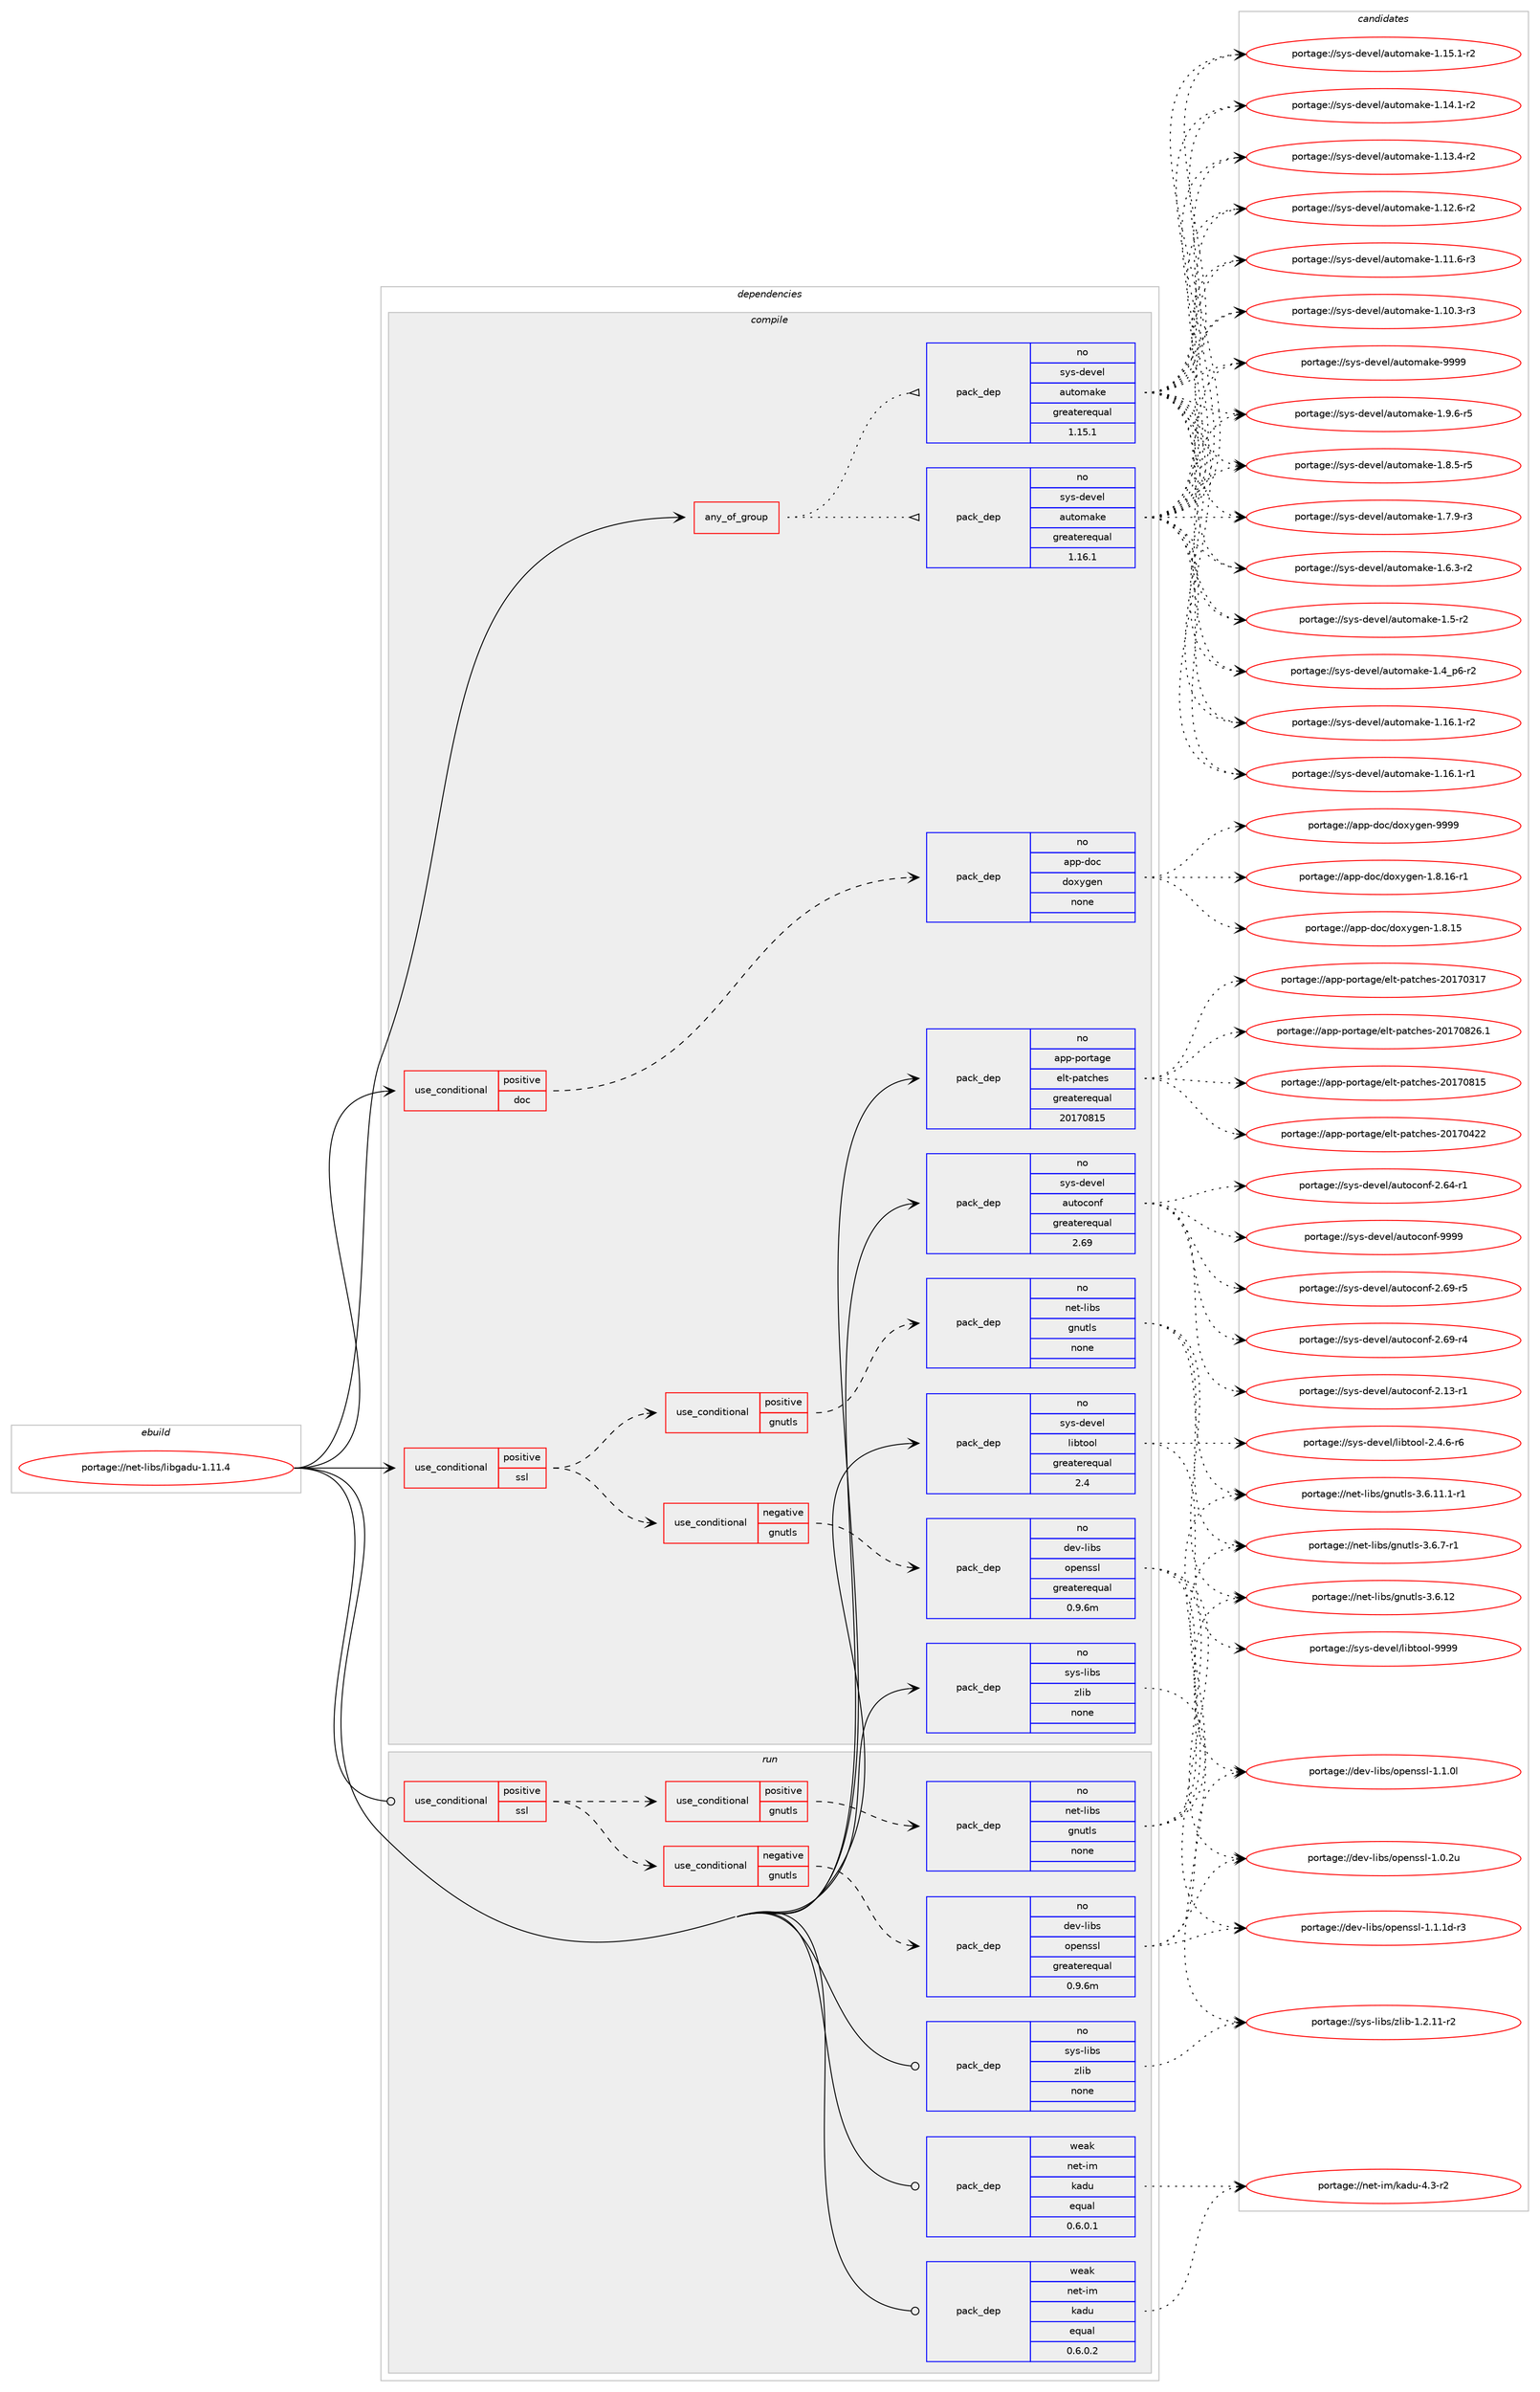digraph prolog {

# *************
# Graph options
# *************

newrank=true;
concentrate=true;
compound=true;
graph [rankdir=LR,fontname=Helvetica,fontsize=10,ranksep=1.5];#, ranksep=2.5, nodesep=0.2];
edge  [arrowhead=vee];
node  [fontname=Helvetica,fontsize=10];

# **********
# The ebuild
# **********

subgraph cluster_leftcol {
color=gray;
rank=same;
label=<<i>ebuild</i>>;
id [label="portage://net-libs/libgadu-1.11.4", color=red, width=4, href="../net-libs/libgadu-1.11.4.svg"];
}

# ****************
# The dependencies
# ****************

subgraph cluster_midcol {
color=gray;
label=<<i>dependencies</i>>;
subgraph cluster_compile {
fillcolor="#eeeeee";
style=filled;
label=<<i>compile</i>>;
subgraph any2036 {
dependency123636 [label=<<TABLE BORDER="0" CELLBORDER="1" CELLSPACING="0" CELLPADDING="4"><TR><TD CELLPADDING="10">any_of_group</TD></TR></TABLE>>, shape=none, color=red];subgraph pack95340 {
dependency123637 [label=<<TABLE BORDER="0" CELLBORDER="1" CELLSPACING="0" CELLPADDING="4" WIDTH="220"><TR><TD ROWSPAN="6" CELLPADDING="30">pack_dep</TD></TR><TR><TD WIDTH="110">no</TD></TR><TR><TD>sys-devel</TD></TR><TR><TD>automake</TD></TR><TR><TD>greaterequal</TD></TR><TR><TD>1.16.1</TD></TR></TABLE>>, shape=none, color=blue];
}
dependency123636:e -> dependency123637:w [weight=20,style="dotted",arrowhead="oinv"];
subgraph pack95341 {
dependency123638 [label=<<TABLE BORDER="0" CELLBORDER="1" CELLSPACING="0" CELLPADDING="4" WIDTH="220"><TR><TD ROWSPAN="6" CELLPADDING="30">pack_dep</TD></TR><TR><TD WIDTH="110">no</TD></TR><TR><TD>sys-devel</TD></TR><TR><TD>automake</TD></TR><TR><TD>greaterequal</TD></TR><TR><TD>1.15.1</TD></TR></TABLE>>, shape=none, color=blue];
}
dependency123636:e -> dependency123638:w [weight=20,style="dotted",arrowhead="oinv"];
}
id:e -> dependency123636:w [weight=20,style="solid",arrowhead="vee"];
subgraph cond26143 {
dependency123639 [label=<<TABLE BORDER="0" CELLBORDER="1" CELLSPACING="0" CELLPADDING="4"><TR><TD ROWSPAN="3" CELLPADDING="10">use_conditional</TD></TR><TR><TD>positive</TD></TR><TR><TD>doc</TD></TR></TABLE>>, shape=none, color=red];
subgraph pack95342 {
dependency123640 [label=<<TABLE BORDER="0" CELLBORDER="1" CELLSPACING="0" CELLPADDING="4" WIDTH="220"><TR><TD ROWSPAN="6" CELLPADDING="30">pack_dep</TD></TR><TR><TD WIDTH="110">no</TD></TR><TR><TD>app-doc</TD></TR><TR><TD>doxygen</TD></TR><TR><TD>none</TD></TR><TR><TD></TD></TR></TABLE>>, shape=none, color=blue];
}
dependency123639:e -> dependency123640:w [weight=20,style="dashed",arrowhead="vee"];
}
id:e -> dependency123639:w [weight=20,style="solid",arrowhead="vee"];
subgraph cond26144 {
dependency123641 [label=<<TABLE BORDER="0" CELLBORDER="1" CELLSPACING="0" CELLPADDING="4"><TR><TD ROWSPAN="3" CELLPADDING="10">use_conditional</TD></TR><TR><TD>positive</TD></TR><TR><TD>ssl</TD></TR></TABLE>>, shape=none, color=red];
subgraph cond26145 {
dependency123642 [label=<<TABLE BORDER="0" CELLBORDER="1" CELLSPACING="0" CELLPADDING="4"><TR><TD ROWSPAN="3" CELLPADDING="10">use_conditional</TD></TR><TR><TD>positive</TD></TR><TR><TD>gnutls</TD></TR></TABLE>>, shape=none, color=red];
subgraph pack95343 {
dependency123643 [label=<<TABLE BORDER="0" CELLBORDER="1" CELLSPACING="0" CELLPADDING="4" WIDTH="220"><TR><TD ROWSPAN="6" CELLPADDING="30">pack_dep</TD></TR><TR><TD WIDTH="110">no</TD></TR><TR><TD>net-libs</TD></TR><TR><TD>gnutls</TD></TR><TR><TD>none</TD></TR><TR><TD></TD></TR></TABLE>>, shape=none, color=blue];
}
dependency123642:e -> dependency123643:w [weight=20,style="dashed",arrowhead="vee"];
}
dependency123641:e -> dependency123642:w [weight=20,style="dashed",arrowhead="vee"];
subgraph cond26146 {
dependency123644 [label=<<TABLE BORDER="0" CELLBORDER="1" CELLSPACING="0" CELLPADDING="4"><TR><TD ROWSPAN="3" CELLPADDING="10">use_conditional</TD></TR><TR><TD>negative</TD></TR><TR><TD>gnutls</TD></TR></TABLE>>, shape=none, color=red];
subgraph pack95344 {
dependency123645 [label=<<TABLE BORDER="0" CELLBORDER="1" CELLSPACING="0" CELLPADDING="4" WIDTH="220"><TR><TD ROWSPAN="6" CELLPADDING="30">pack_dep</TD></TR><TR><TD WIDTH="110">no</TD></TR><TR><TD>dev-libs</TD></TR><TR><TD>openssl</TD></TR><TR><TD>greaterequal</TD></TR><TR><TD>0.9.6m</TD></TR></TABLE>>, shape=none, color=blue];
}
dependency123644:e -> dependency123645:w [weight=20,style="dashed",arrowhead="vee"];
}
dependency123641:e -> dependency123644:w [weight=20,style="dashed",arrowhead="vee"];
}
id:e -> dependency123641:w [weight=20,style="solid",arrowhead="vee"];
subgraph pack95345 {
dependency123646 [label=<<TABLE BORDER="0" CELLBORDER="1" CELLSPACING="0" CELLPADDING="4" WIDTH="220"><TR><TD ROWSPAN="6" CELLPADDING="30">pack_dep</TD></TR><TR><TD WIDTH="110">no</TD></TR><TR><TD>app-portage</TD></TR><TR><TD>elt-patches</TD></TR><TR><TD>greaterequal</TD></TR><TR><TD>20170815</TD></TR></TABLE>>, shape=none, color=blue];
}
id:e -> dependency123646:w [weight=20,style="solid",arrowhead="vee"];
subgraph pack95346 {
dependency123647 [label=<<TABLE BORDER="0" CELLBORDER="1" CELLSPACING="0" CELLPADDING="4" WIDTH="220"><TR><TD ROWSPAN="6" CELLPADDING="30">pack_dep</TD></TR><TR><TD WIDTH="110">no</TD></TR><TR><TD>sys-devel</TD></TR><TR><TD>autoconf</TD></TR><TR><TD>greaterequal</TD></TR><TR><TD>2.69</TD></TR></TABLE>>, shape=none, color=blue];
}
id:e -> dependency123647:w [weight=20,style="solid",arrowhead="vee"];
subgraph pack95347 {
dependency123648 [label=<<TABLE BORDER="0" CELLBORDER="1" CELLSPACING="0" CELLPADDING="4" WIDTH="220"><TR><TD ROWSPAN="6" CELLPADDING="30">pack_dep</TD></TR><TR><TD WIDTH="110">no</TD></TR><TR><TD>sys-devel</TD></TR><TR><TD>libtool</TD></TR><TR><TD>greaterequal</TD></TR><TR><TD>2.4</TD></TR></TABLE>>, shape=none, color=blue];
}
id:e -> dependency123648:w [weight=20,style="solid",arrowhead="vee"];
subgraph pack95348 {
dependency123649 [label=<<TABLE BORDER="0" CELLBORDER="1" CELLSPACING="0" CELLPADDING="4" WIDTH="220"><TR><TD ROWSPAN="6" CELLPADDING="30">pack_dep</TD></TR><TR><TD WIDTH="110">no</TD></TR><TR><TD>sys-libs</TD></TR><TR><TD>zlib</TD></TR><TR><TD>none</TD></TR><TR><TD></TD></TR></TABLE>>, shape=none, color=blue];
}
id:e -> dependency123649:w [weight=20,style="solid",arrowhead="vee"];
}
subgraph cluster_compileandrun {
fillcolor="#eeeeee";
style=filled;
label=<<i>compile and run</i>>;
}
subgraph cluster_run {
fillcolor="#eeeeee";
style=filled;
label=<<i>run</i>>;
subgraph cond26147 {
dependency123650 [label=<<TABLE BORDER="0" CELLBORDER="1" CELLSPACING="0" CELLPADDING="4"><TR><TD ROWSPAN="3" CELLPADDING="10">use_conditional</TD></TR><TR><TD>positive</TD></TR><TR><TD>ssl</TD></TR></TABLE>>, shape=none, color=red];
subgraph cond26148 {
dependency123651 [label=<<TABLE BORDER="0" CELLBORDER="1" CELLSPACING="0" CELLPADDING="4"><TR><TD ROWSPAN="3" CELLPADDING="10">use_conditional</TD></TR><TR><TD>positive</TD></TR><TR><TD>gnutls</TD></TR></TABLE>>, shape=none, color=red];
subgraph pack95349 {
dependency123652 [label=<<TABLE BORDER="0" CELLBORDER="1" CELLSPACING="0" CELLPADDING="4" WIDTH="220"><TR><TD ROWSPAN="6" CELLPADDING="30">pack_dep</TD></TR><TR><TD WIDTH="110">no</TD></TR><TR><TD>net-libs</TD></TR><TR><TD>gnutls</TD></TR><TR><TD>none</TD></TR><TR><TD></TD></TR></TABLE>>, shape=none, color=blue];
}
dependency123651:e -> dependency123652:w [weight=20,style="dashed",arrowhead="vee"];
}
dependency123650:e -> dependency123651:w [weight=20,style="dashed",arrowhead="vee"];
subgraph cond26149 {
dependency123653 [label=<<TABLE BORDER="0" CELLBORDER="1" CELLSPACING="0" CELLPADDING="4"><TR><TD ROWSPAN="3" CELLPADDING="10">use_conditional</TD></TR><TR><TD>negative</TD></TR><TR><TD>gnutls</TD></TR></TABLE>>, shape=none, color=red];
subgraph pack95350 {
dependency123654 [label=<<TABLE BORDER="0" CELLBORDER="1" CELLSPACING="0" CELLPADDING="4" WIDTH="220"><TR><TD ROWSPAN="6" CELLPADDING="30">pack_dep</TD></TR><TR><TD WIDTH="110">no</TD></TR><TR><TD>dev-libs</TD></TR><TR><TD>openssl</TD></TR><TR><TD>greaterequal</TD></TR><TR><TD>0.9.6m</TD></TR></TABLE>>, shape=none, color=blue];
}
dependency123653:e -> dependency123654:w [weight=20,style="dashed",arrowhead="vee"];
}
dependency123650:e -> dependency123653:w [weight=20,style="dashed",arrowhead="vee"];
}
id:e -> dependency123650:w [weight=20,style="solid",arrowhead="odot"];
subgraph pack95351 {
dependency123655 [label=<<TABLE BORDER="0" CELLBORDER="1" CELLSPACING="0" CELLPADDING="4" WIDTH="220"><TR><TD ROWSPAN="6" CELLPADDING="30">pack_dep</TD></TR><TR><TD WIDTH="110">no</TD></TR><TR><TD>sys-libs</TD></TR><TR><TD>zlib</TD></TR><TR><TD>none</TD></TR><TR><TD></TD></TR></TABLE>>, shape=none, color=blue];
}
id:e -> dependency123655:w [weight=20,style="solid",arrowhead="odot"];
subgraph pack95352 {
dependency123656 [label=<<TABLE BORDER="0" CELLBORDER="1" CELLSPACING="0" CELLPADDING="4" WIDTH="220"><TR><TD ROWSPAN="6" CELLPADDING="30">pack_dep</TD></TR><TR><TD WIDTH="110">weak</TD></TR><TR><TD>net-im</TD></TR><TR><TD>kadu</TD></TR><TR><TD>equal</TD></TR><TR><TD>0.6.0.1</TD></TR></TABLE>>, shape=none, color=blue];
}
id:e -> dependency123656:w [weight=20,style="solid",arrowhead="odot"];
subgraph pack95353 {
dependency123657 [label=<<TABLE BORDER="0" CELLBORDER="1" CELLSPACING="0" CELLPADDING="4" WIDTH="220"><TR><TD ROWSPAN="6" CELLPADDING="30">pack_dep</TD></TR><TR><TD WIDTH="110">weak</TD></TR><TR><TD>net-im</TD></TR><TR><TD>kadu</TD></TR><TR><TD>equal</TD></TR><TR><TD>0.6.0.2</TD></TR></TABLE>>, shape=none, color=blue];
}
id:e -> dependency123657:w [weight=20,style="solid",arrowhead="odot"];
}
}

# **************
# The candidates
# **************

subgraph cluster_choices {
rank=same;
color=gray;
label=<<i>candidates</i>>;

subgraph choice95340 {
color=black;
nodesep=1;
choice115121115451001011181011084797117116111109971071014557575757 [label="portage://sys-devel/automake-9999", color=red, width=4,href="../sys-devel/automake-9999.svg"];
choice115121115451001011181011084797117116111109971071014549465746544511453 [label="portage://sys-devel/automake-1.9.6-r5", color=red, width=4,href="../sys-devel/automake-1.9.6-r5.svg"];
choice115121115451001011181011084797117116111109971071014549465646534511453 [label="portage://sys-devel/automake-1.8.5-r5", color=red, width=4,href="../sys-devel/automake-1.8.5-r5.svg"];
choice115121115451001011181011084797117116111109971071014549465546574511451 [label="portage://sys-devel/automake-1.7.9-r3", color=red, width=4,href="../sys-devel/automake-1.7.9-r3.svg"];
choice115121115451001011181011084797117116111109971071014549465446514511450 [label="portage://sys-devel/automake-1.6.3-r2", color=red, width=4,href="../sys-devel/automake-1.6.3-r2.svg"];
choice11512111545100101118101108479711711611110997107101454946534511450 [label="portage://sys-devel/automake-1.5-r2", color=red, width=4,href="../sys-devel/automake-1.5-r2.svg"];
choice115121115451001011181011084797117116111109971071014549465295112544511450 [label="portage://sys-devel/automake-1.4_p6-r2", color=red, width=4,href="../sys-devel/automake-1.4_p6-r2.svg"];
choice11512111545100101118101108479711711611110997107101454946495446494511450 [label="portage://sys-devel/automake-1.16.1-r2", color=red, width=4,href="../sys-devel/automake-1.16.1-r2.svg"];
choice11512111545100101118101108479711711611110997107101454946495446494511449 [label="portage://sys-devel/automake-1.16.1-r1", color=red, width=4,href="../sys-devel/automake-1.16.1-r1.svg"];
choice11512111545100101118101108479711711611110997107101454946495346494511450 [label="portage://sys-devel/automake-1.15.1-r2", color=red, width=4,href="../sys-devel/automake-1.15.1-r2.svg"];
choice11512111545100101118101108479711711611110997107101454946495246494511450 [label="portage://sys-devel/automake-1.14.1-r2", color=red, width=4,href="../sys-devel/automake-1.14.1-r2.svg"];
choice11512111545100101118101108479711711611110997107101454946495146524511450 [label="portage://sys-devel/automake-1.13.4-r2", color=red, width=4,href="../sys-devel/automake-1.13.4-r2.svg"];
choice11512111545100101118101108479711711611110997107101454946495046544511450 [label="portage://sys-devel/automake-1.12.6-r2", color=red, width=4,href="../sys-devel/automake-1.12.6-r2.svg"];
choice11512111545100101118101108479711711611110997107101454946494946544511451 [label="portage://sys-devel/automake-1.11.6-r3", color=red, width=4,href="../sys-devel/automake-1.11.6-r3.svg"];
choice11512111545100101118101108479711711611110997107101454946494846514511451 [label="portage://sys-devel/automake-1.10.3-r3", color=red, width=4,href="../sys-devel/automake-1.10.3-r3.svg"];
dependency123637:e -> choice115121115451001011181011084797117116111109971071014557575757:w [style=dotted,weight="100"];
dependency123637:e -> choice115121115451001011181011084797117116111109971071014549465746544511453:w [style=dotted,weight="100"];
dependency123637:e -> choice115121115451001011181011084797117116111109971071014549465646534511453:w [style=dotted,weight="100"];
dependency123637:e -> choice115121115451001011181011084797117116111109971071014549465546574511451:w [style=dotted,weight="100"];
dependency123637:e -> choice115121115451001011181011084797117116111109971071014549465446514511450:w [style=dotted,weight="100"];
dependency123637:e -> choice11512111545100101118101108479711711611110997107101454946534511450:w [style=dotted,weight="100"];
dependency123637:e -> choice115121115451001011181011084797117116111109971071014549465295112544511450:w [style=dotted,weight="100"];
dependency123637:e -> choice11512111545100101118101108479711711611110997107101454946495446494511450:w [style=dotted,weight="100"];
dependency123637:e -> choice11512111545100101118101108479711711611110997107101454946495446494511449:w [style=dotted,weight="100"];
dependency123637:e -> choice11512111545100101118101108479711711611110997107101454946495346494511450:w [style=dotted,weight="100"];
dependency123637:e -> choice11512111545100101118101108479711711611110997107101454946495246494511450:w [style=dotted,weight="100"];
dependency123637:e -> choice11512111545100101118101108479711711611110997107101454946495146524511450:w [style=dotted,weight="100"];
dependency123637:e -> choice11512111545100101118101108479711711611110997107101454946495046544511450:w [style=dotted,weight="100"];
dependency123637:e -> choice11512111545100101118101108479711711611110997107101454946494946544511451:w [style=dotted,weight="100"];
dependency123637:e -> choice11512111545100101118101108479711711611110997107101454946494846514511451:w [style=dotted,weight="100"];
}
subgraph choice95341 {
color=black;
nodesep=1;
choice115121115451001011181011084797117116111109971071014557575757 [label="portage://sys-devel/automake-9999", color=red, width=4,href="../sys-devel/automake-9999.svg"];
choice115121115451001011181011084797117116111109971071014549465746544511453 [label="portage://sys-devel/automake-1.9.6-r5", color=red, width=4,href="../sys-devel/automake-1.9.6-r5.svg"];
choice115121115451001011181011084797117116111109971071014549465646534511453 [label="portage://sys-devel/automake-1.8.5-r5", color=red, width=4,href="../sys-devel/automake-1.8.5-r5.svg"];
choice115121115451001011181011084797117116111109971071014549465546574511451 [label="portage://sys-devel/automake-1.7.9-r3", color=red, width=4,href="../sys-devel/automake-1.7.9-r3.svg"];
choice115121115451001011181011084797117116111109971071014549465446514511450 [label="portage://sys-devel/automake-1.6.3-r2", color=red, width=4,href="../sys-devel/automake-1.6.3-r2.svg"];
choice11512111545100101118101108479711711611110997107101454946534511450 [label="portage://sys-devel/automake-1.5-r2", color=red, width=4,href="../sys-devel/automake-1.5-r2.svg"];
choice115121115451001011181011084797117116111109971071014549465295112544511450 [label="portage://sys-devel/automake-1.4_p6-r2", color=red, width=4,href="../sys-devel/automake-1.4_p6-r2.svg"];
choice11512111545100101118101108479711711611110997107101454946495446494511450 [label="portage://sys-devel/automake-1.16.1-r2", color=red, width=4,href="../sys-devel/automake-1.16.1-r2.svg"];
choice11512111545100101118101108479711711611110997107101454946495446494511449 [label="portage://sys-devel/automake-1.16.1-r1", color=red, width=4,href="../sys-devel/automake-1.16.1-r1.svg"];
choice11512111545100101118101108479711711611110997107101454946495346494511450 [label="portage://sys-devel/automake-1.15.1-r2", color=red, width=4,href="../sys-devel/automake-1.15.1-r2.svg"];
choice11512111545100101118101108479711711611110997107101454946495246494511450 [label="portage://sys-devel/automake-1.14.1-r2", color=red, width=4,href="../sys-devel/automake-1.14.1-r2.svg"];
choice11512111545100101118101108479711711611110997107101454946495146524511450 [label="portage://sys-devel/automake-1.13.4-r2", color=red, width=4,href="../sys-devel/automake-1.13.4-r2.svg"];
choice11512111545100101118101108479711711611110997107101454946495046544511450 [label="portage://sys-devel/automake-1.12.6-r2", color=red, width=4,href="../sys-devel/automake-1.12.6-r2.svg"];
choice11512111545100101118101108479711711611110997107101454946494946544511451 [label="portage://sys-devel/automake-1.11.6-r3", color=red, width=4,href="../sys-devel/automake-1.11.6-r3.svg"];
choice11512111545100101118101108479711711611110997107101454946494846514511451 [label="portage://sys-devel/automake-1.10.3-r3", color=red, width=4,href="../sys-devel/automake-1.10.3-r3.svg"];
dependency123638:e -> choice115121115451001011181011084797117116111109971071014557575757:w [style=dotted,weight="100"];
dependency123638:e -> choice115121115451001011181011084797117116111109971071014549465746544511453:w [style=dotted,weight="100"];
dependency123638:e -> choice115121115451001011181011084797117116111109971071014549465646534511453:w [style=dotted,weight="100"];
dependency123638:e -> choice115121115451001011181011084797117116111109971071014549465546574511451:w [style=dotted,weight="100"];
dependency123638:e -> choice115121115451001011181011084797117116111109971071014549465446514511450:w [style=dotted,weight="100"];
dependency123638:e -> choice11512111545100101118101108479711711611110997107101454946534511450:w [style=dotted,weight="100"];
dependency123638:e -> choice115121115451001011181011084797117116111109971071014549465295112544511450:w [style=dotted,weight="100"];
dependency123638:e -> choice11512111545100101118101108479711711611110997107101454946495446494511450:w [style=dotted,weight="100"];
dependency123638:e -> choice11512111545100101118101108479711711611110997107101454946495446494511449:w [style=dotted,weight="100"];
dependency123638:e -> choice11512111545100101118101108479711711611110997107101454946495346494511450:w [style=dotted,weight="100"];
dependency123638:e -> choice11512111545100101118101108479711711611110997107101454946495246494511450:w [style=dotted,weight="100"];
dependency123638:e -> choice11512111545100101118101108479711711611110997107101454946495146524511450:w [style=dotted,weight="100"];
dependency123638:e -> choice11512111545100101118101108479711711611110997107101454946495046544511450:w [style=dotted,weight="100"];
dependency123638:e -> choice11512111545100101118101108479711711611110997107101454946494946544511451:w [style=dotted,weight="100"];
dependency123638:e -> choice11512111545100101118101108479711711611110997107101454946494846514511451:w [style=dotted,weight="100"];
}
subgraph choice95342 {
color=black;
nodesep=1;
choice971121124510011199471001111201211031011104557575757 [label="portage://app-doc/doxygen-9999", color=red, width=4,href="../app-doc/doxygen-9999.svg"];
choice97112112451001119947100111120121103101110454946564649544511449 [label="portage://app-doc/doxygen-1.8.16-r1", color=red, width=4,href="../app-doc/doxygen-1.8.16-r1.svg"];
choice9711211245100111994710011112012110310111045494656464953 [label="portage://app-doc/doxygen-1.8.15", color=red, width=4,href="../app-doc/doxygen-1.8.15.svg"];
dependency123640:e -> choice971121124510011199471001111201211031011104557575757:w [style=dotted,weight="100"];
dependency123640:e -> choice97112112451001119947100111120121103101110454946564649544511449:w [style=dotted,weight="100"];
dependency123640:e -> choice9711211245100111994710011112012110310111045494656464953:w [style=dotted,weight="100"];
}
subgraph choice95343 {
color=black;
nodesep=1;
choice1101011164510810598115471031101171161081154551465446554511449 [label="portage://net-libs/gnutls-3.6.7-r1", color=red, width=4,href="../net-libs/gnutls-3.6.7-r1.svg"];
choice11010111645108105981154710311011711610811545514654464950 [label="portage://net-libs/gnutls-3.6.12", color=red, width=4,href="../net-libs/gnutls-3.6.12.svg"];
choice1101011164510810598115471031101171161081154551465446494946494511449 [label="portage://net-libs/gnutls-3.6.11.1-r1", color=red, width=4,href="../net-libs/gnutls-3.6.11.1-r1.svg"];
dependency123643:e -> choice1101011164510810598115471031101171161081154551465446554511449:w [style=dotted,weight="100"];
dependency123643:e -> choice11010111645108105981154710311011711610811545514654464950:w [style=dotted,weight="100"];
dependency123643:e -> choice1101011164510810598115471031101171161081154551465446494946494511449:w [style=dotted,weight="100"];
}
subgraph choice95344 {
color=black;
nodesep=1;
choice1001011184510810598115471111121011101151151084549464946491004511451 [label="portage://dev-libs/openssl-1.1.1d-r3", color=red, width=4,href="../dev-libs/openssl-1.1.1d-r3.svg"];
choice100101118451081059811547111112101110115115108454946494648108 [label="portage://dev-libs/openssl-1.1.0l", color=red, width=4,href="../dev-libs/openssl-1.1.0l.svg"];
choice100101118451081059811547111112101110115115108454946484650117 [label="portage://dev-libs/openssl-1.0.2u", color=red, width=4,href="../dev-libs/openssl-1.0.2u.svg"];
dependency123645:e -> choice1001011184510810598115471111121011101151151084549464946491004511451:w [style=dotted,weight="100"];
dependency123645:e -> choice100101118451081059811547111112101110115115108454946494648108:w [style=dotted,weight="100"];
dependency123645:e -> choice100101118451081059811547111112101110115115108454946484650117:w [style=dotted,weight="100"];
}
subgraph choice95345 {
color=black;
nodesep=1;
choice971121124511211111411697103101471011081164511297116991041011154550484955485650544649 [label="portage://app-portage/elt-patches-20170826.1", color=red, width=4,href="../app-portage/elt-patches-20170826.1.svg"];
choice97112112451121111141169710310147101108116451129711699104101115455048495548564953 [label="portage://app-portage/elt-patches-20170815", color=red, width=4,href="../app-portage/elt-patches-20170815.svg"];
choice97112112451121111141169710310147101108116451129711699104101115455048495548525050 [label="portage://app-portage/elt-patches-20170422", color=red, width=4,href="../app-portage/elt-patches-20170422.svg"];
choice97112112451121111141169710310147101108116451129711699104101115455048495548514955 [label="portage://app-portage/elt-patches-20170317", color=red, width=4,href="../app-portage/elt-patches-20170317.svg"];
dependency123646:e -> choice971121124511211111411697103101471011081164511297116991041011154550484955485650544649:w [style=dotted,weight="100"];
dependency123646:e -> choice97112112451121111141169710310147101108116451129711699104101115455048495548564953:w [style=dotted,weight="100"];
dependency123646:e -> choice97112112451121111141169710310147101108116451129711699104101115455048495548525050:w [style=dotted,weight="100"];
dependency123646:e -> choice97112112451121111141169710310147101108116451129711699104101115455048495548514955:w [style=dotted,weight="100"];
}
subgraph choice95346 {
color=black;
nodesep=1;
choice115121115451001011181011084797117116111991111101024557575757 [label="portage://sys-devel/autoconf-9999", color=red, width=4,href="../sys-devel/autoconf-9999.svg"];
choice1151211154510010111810110847971171161119911111010245504654574511453 [label="portage://sys-devel/autoconf-2.69-r5", color=red, width=4,href="../sys-devel/autoconf-2.69-r5.svg"];
choice1151211154510010111810110847971171161119911111010245504654574511452 [label="portage://sys-devel/autoconf-2.69-r4", color=red, width=4,href="../sys-devel/autoconf-2.69-r4.svg"];
choice1151211154510010111810110847971171161119911111010245504654524511449 [label="portage://sys-devel/autoconf-2.64-r1", color=red, width=4,href="../sys-devel/autoconf-2.64-r1.svg"];
choice1151211154510010111810110847971171161119911111010245504649514511449 [label="portage://sys-devel/autoconf-2.13-r1", color=red, width=4,href="../sys-devel/autoconf-2.13-r1.svg"];
dependency123647:e -> choice115121115451001011181011084797117116111991111101024557575757:w [style=dotted,weight="100"];
dependency123647:e -> choice1151211154510010111810110847971171161119911111010245504654574511453:w [style=dotted,weight="100"];
dependency123647:e -> choice1151211154510010111810110847971171161119911111010245504654574511452:w [style=dotted,weight="100"];
dependency123647:e -> choice1151211154510010111810110847971171161119911111010245504654524511449:w [style=dotted,weight="100"];
dependency123647:e -> choice1151211154510010111810110847971171161119911111010245504649514511449:w [style=dotted,weight="100"];
}
subgraph choice95347 {
color=black;
nodesep=1;
choice1151211154510010111810110847108105981161111111084557575757 [label="portage://sys-devel/libtool-9999", color=red, width=4,href="../sys-devel/libtool-9999.svg"];
choice1151211154510010111810110847108105981161111111084550465246544511454 [label="portage://sys-devel/libtool-2.4.6-r6", color=red, width=4,href="../sys-devel/libtool-2.4.6-r6.svg"];
dependency123648:e -> choice1151211154510010111810110847108105981161111111084557575757:w [style=dotted,weight="100"];
dependency123648:e -> choice1151211154510010111810110847108105981161111111084550465246544511454:w [style=dotted,weight="100"];
}
subgraph choice95348 {
color=black;
nodesep=1;
choice11512111545108105981154712210810598454946504649494511450 [label="portage://sys-libs/zlib-1.2.11-r2", color=red, width=4,href="../sys-libs/zlib-1.2.11-r2.svg"];
dependency123649:e -> choice11512111545108105981154712210810598454946504649494511450:w [style=dotted,weight="100"];
}
subgraph choice95349 {
color=black;
nodesep=1;
choice1101011164510810598115471031101171161081154551465446554511449 [label="portage://net-libs/gnutls-3.6.7-r1", color=red, width=4,href="../net-libs/gnutls-3.6.7-r1.svg"];
choice11010111645108105981154710311011711610811545514654464950 [label="portage://net-libs/gnutls-3.6.12", color=red, width=4,href="../net-libs/gnutls-3.6.12.svg"];
choice1101011164510810598115471031101171161081154551465446494946494511449 [label="portage://net-libs/gnutls-3.6.11.1-r1", color=red, width=4,href="../net-libs/gnutls-3.6.11.1-r1.svg"];
dependency123652:e -> choice1101011164510810598115471031101171161081154551465446554511449:w [style=dotted,weight="100"];
dependency123652:e -> choice11010111645108105981154710311011711610811545514654464950:w [style=dotted,weight="100"];
dependency123652:e -> choice1101011164510810598115471031101171161081154551465446494946494511449:w [style=dotted,weight="100"];
}
subgraph choice95350 {
color=black;
nodesep=1;
choice1001011184510810598115471111121011101151151084549464946491004511451 [label="portage://dev-libs/openssl-1.1.1d-r3", color=red, width=4,href="../dev-libs/openssl-1.1.1d-r3.svg"];
choice100101118451081059811547111112101110115115108454946494648108 [label="portage://dev-libs/openssl-1.1.0l", color=red, width=4,href="../dev-libs/openssl-1.1.0l.svg"];
choice100101118451081059811547111112101110115115108454946484650117 [label="portage://dev-libs/openssl-1.0.2u", color=red, width=4,href="../dev-libs/openssl-1.0.2u.svg"];
dependency123654:e -> choice1001011184510810598115471111121011101151151084549464946491004511451:w [style=dotted,weight="100"];
dependency123654:e -> choice100101118451081059811547111112101110115115108454946494648108:w [style=dotted,weight="100"];
dependency123654:e -> choice100101118451081059811547111112101110115115108454946484650117:w [style=dotted,weight="100"];
}
subgraph choice95351 {
color=black;
nodesep=1;
choice11512111545108105981154712210810598454946504649494511450 [label="portage://sys-libs/zlib-1.2.11-r2", color=red, width=4,href="../sys-libs/zlib-1.2.11-r2.svg"];
dependency123655:e -> choice11512111545108105981154712210810598454946504649494511450:w [style=dotted,weight="100"];
}
subgraph choice95352 {
color=black;
nodesep=1;
choice110101116451051094710797100117455246514511450 [label="portage://net-im/kadu-4.3-r2", color=red, width=4,href="../net-im/kadu-4.3-r2.svg"];
dependency123656:e -> choice110101116451051094710797100117455246514511450:w [style=dotted,weight="100"];
}
subgraph choice95353 {
color=black;
nodesep=1;
choice110101116451051094710797100117455246514511450 [label="portage://net-im/kadu-4.3-r2", color=red, width=4,href="../net-im/kadu-4.3-r2.svg"];
dependency123657:e -> choice110101116451051094710797100117455246514511450:w [style=dotted,weight="100"];
}
}

}
